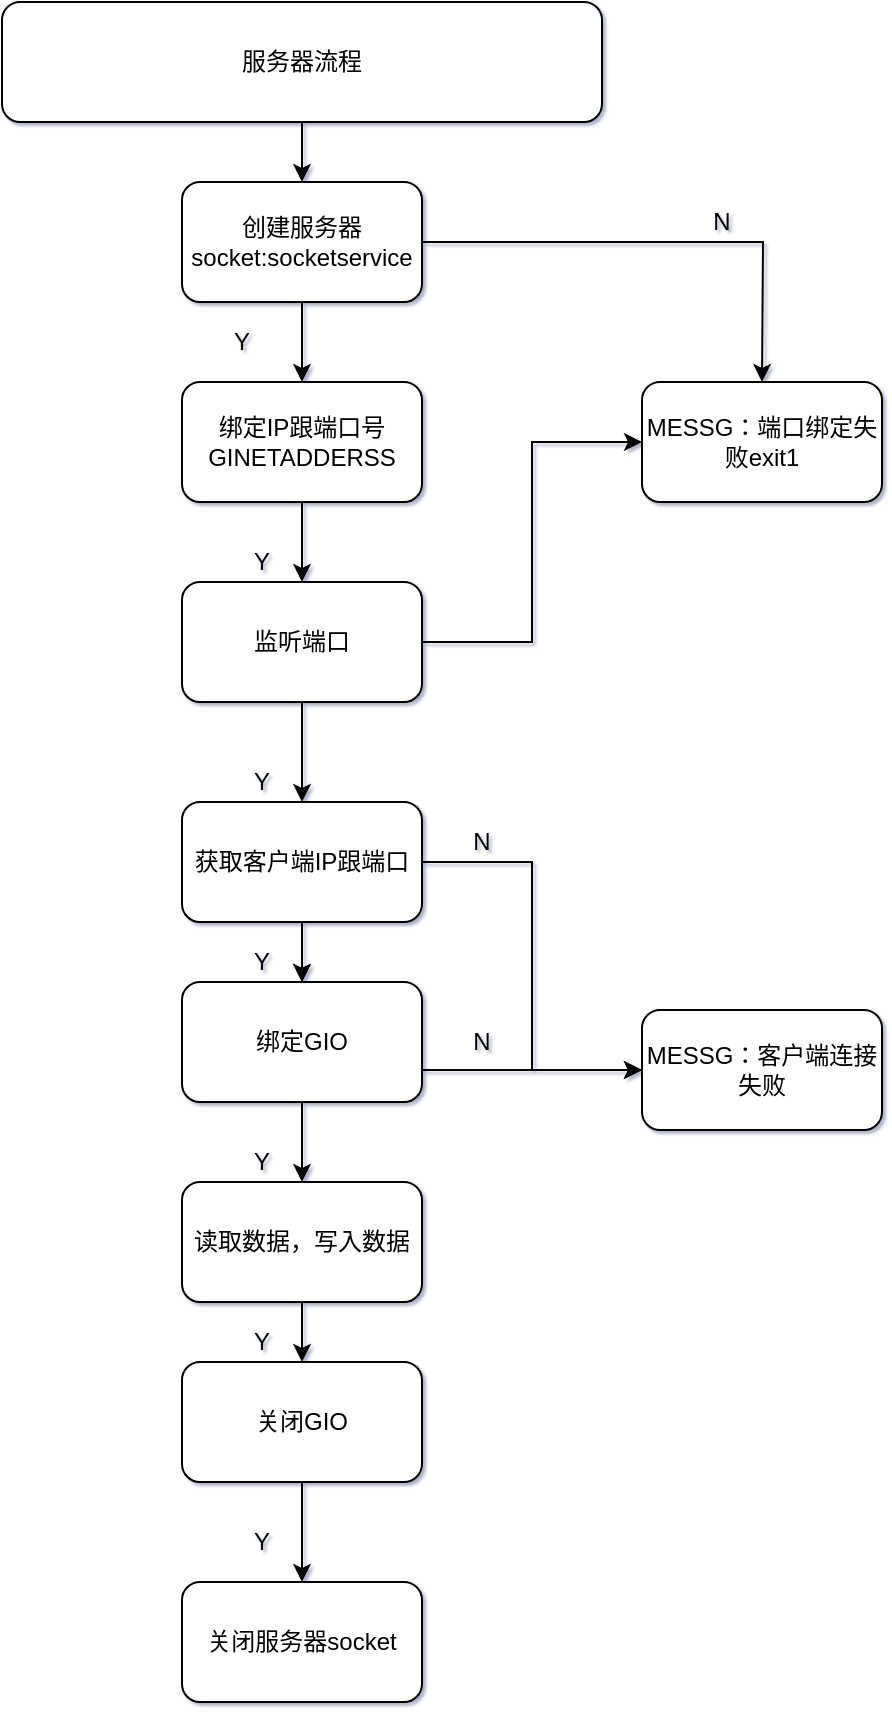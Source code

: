 <mxfile version="12.2.4" pages="4"><diagram id="p_FRFBNcTQQppB0oH9Z6" name="GIO去实现服务器"><mxGraphModel dx="688" dy="422" grid="1" gridSize="10" guides="1" tooltips="1" connect="1" arrows="1" fold="1" page="1" pageScale="1" pageWidth="827" pageHeight="1169" math="1" shadow="1"><root><mxCell id="0"/><mxCell id="1" parent="0"/><mxCell id="7" style="edgeStyle=orthogonalEdgeStyle;rounded=0;orthogonalLoop=1;jettySize=auto;html=1;entryX=0.5;entryY=0;entryDx=0;entryDy=0;" parent="1" source="2" target="3" edge="1"><mxGeometry relative="1" as="geometry"/></mxCell><mxCell id="2" value="服务器流程" style="rounded=1;whiteSpace=wrap;html=1;" parent="1" vertex="1"><mxGeometry x="20" y="20" width="300" height="60" as="geometry"/></mxCell><mxCell id="11" style="edgeStyle=orthogonalEdgeStyle;rounded=0;orthogonalLoop=1;jettySize=auto;html=1;exitX=0.5;exitY=1;exitDx=0;exitDy=0;entryX=0.5;entryY=0;entryDx=0;entryDy=0;" parent="1" source="3" target="4" edge="1"><mxGeometry relative="1" as="geometry"><Array as="points"><mxPoint x="170" y="190"/><mxPoint x="170" y="190"/></Array></mxGeometry></mxCell><mxCell id="12" style="edgeStyle=orthogonalEdgeStyle;rounded=0;orthogonalLoop=1;jettySize=auto;html=1;" parent="1" source="3" edge="1"><mxGeometry relative="1" as="geometry"><mxPoint x="400" y="210" as="targetPoint"/></mxGeometry></mxCell><mxCell id="3" value="创建服务器socket:socketservice" style="rounded=1;whiteSpace=wrap;html=1;" parent="1" vertex="1"><mxGeometry x="110" y="110" width="120" height="60" as="geometry"/></mxCell><mxCell id="15" style="edgeStyle=orthogonalEdgeStyle;rounded=0;orthogonalLoop=1;jettySize=auto;html=1;entryX=0.5;entryY=0;entryDx=0;entryDy=0;" parent="1" source="4" target="14" edge="1"><mxGeometry relative="1" as="geometry"/></mxCell><mxCell id="4" value="绑定IP跟端口号&lt;br&gt;GINETADDERSS" style="rounded=1;whiteSpace=wrap;html=1;" parent="1" vertex="1"><mxGeometry x="110" y="210" width="120" height="60" as="geometry"/></mxCell><mxCell id="9" value="Y" style="text;html=1;strokeColor=none;fillColor=none;align=center;verticalAlign=middle;whiteSpace=wrap;rounded=0;" parent="1" vertex="1"><mxGeometry x="120" y="180" width="40" height="20" as="geometry"/></mxCell><mxCell id="13" value="MESSG：端口绑定失败exit1" style="rounded=1;whiteSpace=wrap;html=1;" parent="1" vertex="1"><mxGeometry x="340" y="210" width="120" height="60" as="geometry"/></mxCell><mxCell id="18" style="edgeStyle=orthogonalEdgeStyle;rounded=0;orthogonalLoop=1;jettySize=auto;html=1;entryX=0.5;entryY=0;entryDx=0;entryDy=0;" parent="1" source="14" target="17" edge="1"><mxGeometry relative="1" as="geometry"/></mxCell><mxCell id="30" style="edgeStyle=orthogonalEdgeStyle;rounded=0;orthogonalLoop=1;jettySize=auto;html=1;exitX=1;exitY=0.5;exitDx=0;exitDy=0;entryX=0;entryY=0.5;entryDx=0;entryDy=0;" parent="1" source="14" target="13" edge="1"><mxGeometry relative="1" as="geometry"/></mxCell><mxCell id="14" value="监听端口" style="rounded=1;whiteSpace=wrap;html=1;" parent="1" vertex="1"><mxGeometry x="110" y="310" width="120" height="60" as="geometry"/></mxCell><mxCell id="23" value="" style="edgeStyle=orthogonalEdgeStyle;rounded=0;orthogonalLoop=1;jettySize=auto;html=1;" parent="1" source="17" target="19" edge="1"><mxGeometry relative="1" as="geometry"/></mxCell><mxCell id="32" style="edgeStyle=orthogonalEdgeStyle;rounded=0;orthogonalLoop=1;jettySize=auto;html=1;entryX=0;entryY=0.5;entryDx=0;entryDy=0;" parent="1" source="17" target="31" edge="1"><mxGeometry relative="1" as="geometry"/></mxCell><mxCell id="17" value="获取客户端IP跟端口" style="rounded=1;whiteSpace=wrap;html=1;" parent="1" vertex="1"><mxGeometry x="110" y="420" width="120" height="60" as="geometry"/></mxCell><mxCell id="24" style="edgeStyle=orthogonalEdgeStyle;rounded=0;orthogonalLoop=1;jettySize=auto;html=1;" parent="1" source="19" edge="1"><mxGeometry relative="1" as="geometry"><mxPoint x="170" y="510" as="targetPoint"/></mxGeometry></mxCell><mxCell id="25" style="edgeStyle=orthogonalEdgeStyle;rounded=0;orthogonalLoop=1;jettySize=auto;html=1;entryX=0.5;entryY=0;entryDx=0;entryDy=0;" parent="1" source="19" target="20" edge="1"><mxGeometry relative="1" as="geometry"/></mxCell><mxCell id="35" value="" style="edgeStyle=orthogonalEdgeStyle;rounded=0;orthogonalLoop=1;jettySize=auto;html=1;entryX=0;entryY=0.5;entryDx=0;entryDy=0;" parent="1" source="19" target="31" edge="1"><mxGeometry relative="1" as="geometry"><mxPoint x="310" y="540" as="targetPoint"/><Array as="points"><mxPoint x="260" y="554"/><mxPoint x="260" y="554"/></Array></mxGeometry></mxCell><mxCell id="19" value="绑定GIO" style="rounded=1;whiteSpace=wrap;html=1;" parent="1" vertex="1"><mxGeometry x="110" y="510" width="120" height="60" as="geometry"/></mxCell><mxCell id="26" style="edgeStyle=orthogonalEdgeStyle;rounded=0;orthogonalLoop=1;jettySize=auto;html=1;entryX=0.5;entryY=0;entryDx=0;entryDy=0;" parent="1" source="20" target="21" edge="1"><mxGeometry relative="1" as="geometry"/></mxCell><mxCell id="20" value="读取数据，写入数据" style="rounded=1;whiteSpace=wrap;html=1;" parent="1" vertex="1"><mxGeometry x="110" y="610" width="120" height="60" as="geometry"/></mxCell><mxCell id="27" style="edgeStyle=orthogonalEdgeStyle;rounded=0;orthogonalLoop=1;jettySize=auto;html=1;entryX=0.5;entryY=0;entryDx=0;entryDy=0;" parent="1" source="21" target="22" edge="1"><mxGeometry relative="1" as="geometry"/></mxCell><mxCell id="21" value="关闭GIO" style="rounded=1;whiteSpace=wrap;html=1;" parent="1" vertex="1"><mxGeometry x="110" y="700" width="120" height="60" as="geometry"/></mxCell><mxCell id="22" value="关闭服务器socket" style="rounded=1;whiteSpace=wrap;html=1;" parent="1" vertex="1"><mxGeometry x="110" y="810" width="120" height="60" as="geometry"/></mxCell><mxCell id="31" value="MESSG：客户端连接失败" style="rounded=1;whiteSpace=wrap;html=1;" parent="1" vertex="1"><mxGeometry x="340" y="524" width="120" height="60" as="geometry"/></mxCell><mxCell id="36" value="Y" style="text;html=1;strokeColor=none;fillColor=none;align=center;verticalAlign=middle;whiteSpace=wrap;rounded=0;" parent="1" vertex="1"><mxGeometry x="130" y="290" width="40" height="20" as="geometry"/></mxCell><mxCell id="37" value="Y" style="text;html=1;strokeColor=none;fillColor=none;align=center;verticalAlign=middle;whiteSpace=wrap;rounded=0;" parent="1" vertex="1"><mxGeometry x="130" y="400" width="40" height="20" as="geometry"/></mxCell><mxCell id="38" value="Y" style="text;html=1;strokeColor=none;fillColor=none;align=center;verticalAlign=middle;whiteSpace=wrap;rounded=0;" parent="1" vertex="1"><mxGeometry x="130" y="490" width="40" height="20" as="geometry"/></mxCell><mxCell id="39" value="Y" style="text;html=1;strokeColor=none;fillColor=none;align=center;verticalAlign=middle;whiteSpace=wrap;rounded=0;" parent="1" vertex="1"><mxGeometry x="130" y="590" width="40" height="20" as="geometry"/></mxCell><mxCell id="40" value="Y" style="text;html=1;strokeColor=none;fillColor=none;align=center;verticalAlign=middle;whiteSpace=wrap;rounded=0;" parent="1" vertex="1"><mxGeometry x="130" y="680" width="40" height="20" as="geometry"/></mxCell><mxCell id="41" value="Y" style="text;html=1;strokeColor=none;fillColor=none;align=center;verticalAlign=middle;whiteSpace=wrap;rounded=0;" parent="1" vertex="1"><mxGeometry x="130" y="780" width="40" height="20" as="geometry"/></mxCell><mxCell id="42" value="N" style="text;html=1;strokeColor=none;fillColor=none;align=center;verticalAlign=middle;whiteSpace=wrap;rounded=0;" parent="1" vertex="1"><mxGeometry x="360" y="120" width="40" height="20" as="geometry"/></mxCell><mxCell id="43" value="N" style="text;html=1;strokeColor=none;fillColor=none;align=center;verticalAlign=middle;whiteSpace=wrap;rounded=0;" parent="1" vertex="1"><mxGeometry x="240" y="430" width="40" height="20" as="geometry"/></mxCell><mxCell id="44" value="N" style="text;html=1;strokeColor=none;fillColor=none;align=center;verticalAlign=middle;whiteSpace=wrap;rounded=0;" parent="1" vertex="1"><mxGeometry x="240" y="530" width="40" height="20" as="geometry"/></mxCell></root></mxGraphModel></diagram><diagram id="_AYGAngHfOGlSSiNRn3A" name="GIO去实现TCP客户端"><mxGraphModel dx="688" dy="422" grid="1" gridSize="10" guides="1" tooltips="1" connect="1" arrows="1" fold="1" page="1" pageScale="1" pageWidth="827" pageHeight="1169" math="0" shadow="0"><root><mxCell id="XKCFBC5F858W5E9o-O7f-0"/><mxCell id="XKCFBC5F858W5E9o-O7f-1" parent="XKCFBC5F858W5E9o-O7f-0"/><mxCell id="XKCFBC5F858W5E9o-O7f-9" value="" style="edgeStyle=orthogonalEdgeStyle;rounded=0;orthogonalLoop=1;jettySize=auto;html=1;" edge="1" parent="XKCFBC5F858W5E9o-O7f-1" source="XKCFBC5F858W5E9o-O7f-2" target="XKCFBC5F858W5E9o-O7f-3"><mxGeometry relative="1" as="geometry"/></mxCell><mxCell id="XKCFBC5F858W5E9o-O7f-2" value="客户端流程" style="rounded=1;whiteSpace=wrap;html=1;" vertex="1" parent="XKCFBC5F858W5E9o-O7f-1"><mxGeometry x="210" y="340" width="120" height="50" as="geometry"/></mxCell><mxCell id="XKCFBC5F858W5E9o-O7f-11" value="" style="edgeStyle=orthogonalEdgeStyle;rounded=0;orthogonalLoop=1;jettySize=auto;html=1;entryX=0;entryY=0.5;entryDx=0;entryDy=0;" edge="1" parent="XKCFBC5F858W5E9o-O7f-1" source="XKCFBC5F858W5E9o-O7f-3" target="XKCFBC5F858W5E9o-O7f-8"><mxGeometry relative="1" as="geometry"><mxPoint x="410" y="440" as="targetPoint"/></mxGeometry></mxCell><mxCell id="XKCFBC5F858W5E9o-O7f-18" value="" style="edgeStyle=orthogonalEdgeStyle;rounded=0;orthogonalLoop=1;jettySize=auto;html=1;" edge="1" parent="XKCFBC5F858W5E9o-O7f-1" source="XKCFBC5F858W5E9o-O7f-3" target="XKCFBC5F858W5E9o-O7f-4"><mxGeometry relative="1" as="geometry"/></mxCell><mxCell id="XKCFBC5F858W5E9o-O7f-3" value="创建客户端socket" style="rounded=1;whiteSpace=wrap;html=1;" vertex="1" parent="XKCFBC5F858W5E9o-O7f-1"><mxGeometry x="210" y="410" width="120" height="60" as="geometry"/></mxCell><mxCell id="XKCFBC5F858W5E9o-O7f-13" value="" style="edgeStyle=orthogonalEdgeStyle;rounded=0;orthogonalLoop=1;jettySize=auto;html=1;entryX=0;entryY=0.5;entryDx=0;entryDy=0;" edge="1" parent="XKCFBC5F858W5E9o-O7f-1" source="XKCFBC5F858W5E9o-O7f-4" target="XKCFBC5F858W5E9o-O7f-8"><mxGeometry relative="1" as="geometry"><mxPoint x="410" y="520" as="targetPoint"/></mxGeometry></mxCell><mxCell id="XKCFBC5F858W5E9o-O7f-19" value="" style="edgeStyle=orthogonalEdgeStyle;rounded=0;orthogonalLoop=1;jettySize=auto;html=1;" edge="1" parent="XKCFBC5F858W5E9o-O7f-1" source="XKCFBC5F858W5E9o-O7f-4" target="XKCFBC5F858W5E9o-O7f-5"><mxGeometry relative="1" as="geometry"/></mxCell><mxCell id="XKCFBC5F858W5E9o-O7f-4" value="绑定服务器IP+端口号" style="rounded=1;whiteSpace=wrap;html=1;" vertex="1" parent="XKCFBC5F858W5E9o-O7f-1"><mxGeometry x="210" y="490" width="120" height="60" as="geometry"/></mxCell><mxCell id="XKCFBC5F858W5E9o-O7f-15" value="" style="edgeStyle=orthogonalEdgeStyle;rounded=0;orthogonalLoop=1;jettySize=auto;html=1;" edge="1" parent="XKCFBC5F858W5E9o-O7f-1" source="XKCFBC5F858W5E9o-O7f-5"><mxGeometry relative="1" as="geometry"><mxPoint x="470" y="610" as="targetPoint"/></mxGeometry></mxCell><mxCell id="XKCFBC5F858W5E9o-O7f-20" value="" style="edgeStyle=orthogonalEdgeStyle;rounded=0;orthogonalLoop=1;jettySize=auto;html=1;" edge="1" parent="XKCFBC5F858W5E9o-O7f-1" source="XKCFBC5F858W5E9o-O7f-5" target="XKCFBC5F858W5E9o-O7f-6"><mxGeometry relative="1" as="geometry"/></mxCell><mxCell id="XKCFBC5F858W5E9o-O7f-5" value="绑定GIO" style="rounded=1;whiteSpace=wrap;html=1;" vertex="1" parent="XKCFBC5F858W5E9o-O7f-1"><mxGeometry x="210" y="580" width="120" height="60" as="geometry"/></mxCell><mxCell id="XKCFBC5F858W5E9o-O7f-16" value="" style="edgeStyle=orthogonalEdgeStyle;rounded=0;orthogonalLoop=1;jettySize=auto;html=1;" edge="1" parent="XKCFBC5F858W5E9o-O7f-1" source="XKCFBC5F858W5E9o-O7f-6" target="XKCFBC5F858W5E9o-O7f-7"><mxGeometry relative="1" as="geometry"/></mxCell><mxCell id="XKCFBC5F858W5E9o-O7f-6" value="read/write" style="rounded=1;whiteSpace=wrap;html=1;" vertex="1" parent="XKCFBC5F858W5E9o-O7f-1"><mxGeometry x="210" y="680" width="120" height="60" as="geometry"/></mxCell><mxCell id="XKCFBC5F858W5E9o-O7f-7" value="close" style="rounded=1;whiteSpace=wrap;html=1;" vertex="1" parent="XKCFBC5F858W5E9o-O7f-1"><mxGeometry x="210" y="780" width="120" height="60" as="geometry"/></mxCell><mxCell id="XKCFBC5F858W5E9o-O7f-8" value="messg:连接服务器失败" style="rounded=1;whiteSpace=wrap;html=1;" vertex="1" parent="XKCFBC5F858W5E9o-O7f-1"><mxGeometry x="470" y="580" width="120" height="60" as="geometry"/></mxCell></root></mxGraphModel></diagram><diagram id="GgTYGVYxxG8diMtCinF1" name="UWB开启跟关闭"><mxGraphModel dx="688" dy="422" grid="1" gridSize="10" guides="1" tooltips="1" connect="1" arrows="1" fold="1" page="1" pageScale="1" pageWidth="827" pageHeight="1169" math="0" shadow="0"><root><mxCell id="20SV28NL0m_752CsFn93-0"/><mxCell id="20SV28NL0m_752CsFn93-1" parent="20SV28NL0m_752CsFn93-0"/><mxCell id="20SV28NL0m_752CsFn93-15" value="" style="edgeStyle=orthogonalEdgeStyle;rounded=0;orthogonalLoop=1;jettySize=auto;html=1;" edge="1" parent="20SV28NL0m_752CsFn93-1" source="20SV28NL0m_752CsFn93-3" target="20SV28NL0m_752CsFn93-4"><mxGeometry relative="1" as="geometry"/></mxCell><mxCell id="20SV28NL0m_752CsFn93-3" value="UWB开机使用" style="rounded=1;whiteSpace=wrap;html=1;" vertex="1" parent="20SV28NL0m_752CsFn93-1"><mxGeometry x="160" y="30" width="120" height="60" as="geometry"/></mxCell><mxCell id="20SV28NL0m_752CsFn93-14" value="" style="edgeStyle=orthogonalEdgeStyle;rounded=0;orthogonalLoop=1;jettySize=auto;html=1;" edge="1" parent="20SV28NL0m_752CsFn93-1" source="20SV28NL0m_752CsFn93-4" target="20SV28NL0m_752CsFn93-5"><mxGeometry relative="1" as="geometry"/></mxCell><mxCell id="20SV28NL0m_752CsFn93-4" value="打开UWB软件" style="rounded=1;whiteSpace=wrap;html=1;" vertex="1" parent="20SV28NL0m_752CsFn93-1"><mxGeometry x="160" y="110" width="120" height="60" as="geometry"/></mxCell><mxCell id="20SV28NL0m_752CsFn93-9" value="" style="edgeStyle=orthogonalEdgeStyle;rounded=0;orthogonalLoop=1;jettySize=auto;html=1;" edge="1" parent="20SV28NL0m_752CsFn93-1" source="20SV28NL0m_752CsFn93-5" target="20SV28NL0m_752CsFn93-7"><mxGeometry relative="1" as="geometry"/></mxCell><mxCell id="20SV28NL0m_752CsFn93-5" value="查看右上角!图标" style="rounded=1;whiteSpace=wrap;html=1;" vertex="1" parent="20SV28NL0m_752CsFn93-1"><mxGeometry x="160" y="200" width="120" height="60" as="geometry"/></mxCell><mxCell id="20SV28NL0m_752CsFn93-10" style="edgeStyle=orthogonalEdgeStyle;rounded=0;orthogonalLoop=1;jettySize=auto;html=1;entryX=1;entryY=0.25;entryDx=0;entryDy=0;" edge="1" parent="20SV28NL0m_752CsFn93-1" source="20SV28NL0m_752CsFn93-7" target="20SV28NL0m_752CsFn93-4"><mxGeometry relative="1" as="geometry"><Array as="points"><mxPoint x="410" y="330"/><mxPoint x="410" y="125"/></Array></mxGeometry></mxCell><mxCell id="20SV28NL0m_752CsFn93-12" value="" style="edgeStyle=orthogonalEdgeStyle;rounded=0;orthogonalLoop=1;jettySize=auto;html=1;" edge="1" parent="20SV28NL0m_752CsFn93-1" source="20SV28NL0m_752CsFn93-7" target="20SV28NL0m_752CsFn93-11"><mxGeometry relative="1" as="geometry"/></mxCell><mxCell id="20SV28NL0m_752CsFn93-7" value="是否显示红字" style="rhombus;whiteSpace=wrap;html=1;" vertex="1" parent="20SV28NL0m_752CsFn93-1"><mxGeometry x="180" y="290" width="80" height="80" as="geometry"/></mxCell><mxCell id="20SV28NL0m_752CsFn93-11" value="软件正常运行" style="rounded=1;whiteSpace=wrap;html=1;" vertex="1" parent="20SV28NL0m_752CsFn93-1"><mxGeometry x="160" y="430" width="120" height="60" as="geometry"/></mxCell><mxCell id="20SV28NL0m_752CsFn93-13" value="&lt;h1&gt;软件严禁非正常关闭，在电脑断掉以前一定先关闭软件&lt;/h1&gt;" style="text;html=1;strokeColor=none;fillColor=none;spacing=5;spacingTop=-20;whiteSpace=wrap;overflow=hidden;rounded=0;" vertex="1" parent="20SV28NL0m_752CsFn93-1"><mxGeometry x="330" y="380" width="190" height="120" as="geometry"/></mxCell><mxCell id="20SV28NL0m_752CsFn93-16" value="Y" style="text;html=1;strokeColor=none;fillColor=none;align=center;verticalAlign=middle;whiteSpace=wrap;rounded=0;" vertex="1" parent="20SV28NL0m_752CsFn93-1"><mxGeometry x="280" y="310" width="40" height="20" as="geometry"/></mxCell><mxCell id="20SV28NL0m_752CsFn93-17" value="N" style="text;html=1;strokeColor=none;fillColor=none;align=center;verticalAlign=middle;whiteSpace=wrap;rounded=0;" vertex="1" parent="20SV28NL0m_752CsFn93-1"><mxGeometry x="180" y="410" width="40" height="20" as="geometry"/></mxCell></root></mxGraphModel></diagram><diagram id="mw0QGAq6DmEDZC330YLM" name="UWB软件异常数据处理"><mxGraphModel dx="688" dy="422" grid="1" gridSize="10" guides="1" tooltips="1" connect="1" arrows="1" fold="1" page="1" pageScale="1" pageWidth="827" pageHeight="1169" math="0" shadow="0"><root><mxCell id="Ss7xNLOsoNmO2KLykv7Z-0"/><mxCell id="Ss7xNLOsoNmO2KLykv7Z-1" parent="Ss7xNLOsoNmO2KLykv7Z-0"/><mxCell id="Ss7xNLOsoNmO2KLykv7Z-5" value="" style="edgeStyle=orthogonalEdgeStyle;rounded=0;orthogonalLoop=1;jettySize=auto;html=1;" edge="1" parent="Ss7xNLOsoNmO2KLykv7Z-1" source="Ss7xNLOsoNmO2KLykv7Z-2" target="Ss7xNLOsoNmO2KLykv7Z-3"><mxGeometry relative="1" as="geometry"/></mxCell><mxCell id="Ss7xNLOsoNmO2KLykv7Z-2" value="软件异常数据剔除" style="rounded=1;whiteSpace=wrap;html=1;" vertex="1" parent="Ss7xNLOsoNmO2KLykv7Z-1"><mxGeometry x="120" y="10" width="120" height="60" as="geometry"/></mxCell><mxCell id="Ss7xNLOsoNmO2KLykv7Z-6" value="" style="edgeStyle=orthogonalEdgeStyle;rounded=0;orthogonalLoop=1;jettySize=auto;html=1;" edge="1" parent="Ss7xNLOsoNmO2KLykv7Z-1" source="Ss7xNLOsoNmO2KLykv7Z-3" target="Ss7xNLOsoNmO2KLykv7Z-4"><mxGeometry relative="1" as="geometry"/></mxCell><mxCell id="Ss7xNLOsoNmO2KLykv7Z-3" value="满垛的个数跟实际是否相同" style="rhombus;whiteSpace=wrap;html=1;" vertex="1" parent="Ss7xNLOsoNmO2KLykv7Z-1"><mxGeometry x="115" y="100" width="130" height="100" as="geometry"/></mxCell><mxCell id="Ss7xNLOsoNmO2KLykv7Z-4" value="手触碰下线处的传感器/直接操控软件点击异常的那垛数据，选择是" style="rounded=1;whiteSpace=wrap;html=1;" vertex="1" parent="Ss7xNLOsoNmO2KLykv7Z-1"><mxGeometry x="120" y="240" width="120" height="60" as="geometry"/></mxCell><mxCell id="Ss7xNLOsoNmO2KLykv7Z-7" value="N" style="text;html=1;strokeColor=none;fillColor=none;align=center;verticalAlign=middle;whiteSpace=wrap;rounded=0;" vertex="1" parent="Ss7xNLOsoNmO2KLykv7Z-1"><mxGeometry x="140" y="210" width="40" height="20" as="geometry"/></mxCell></root></mxGraphModel></diagram></mxfile>